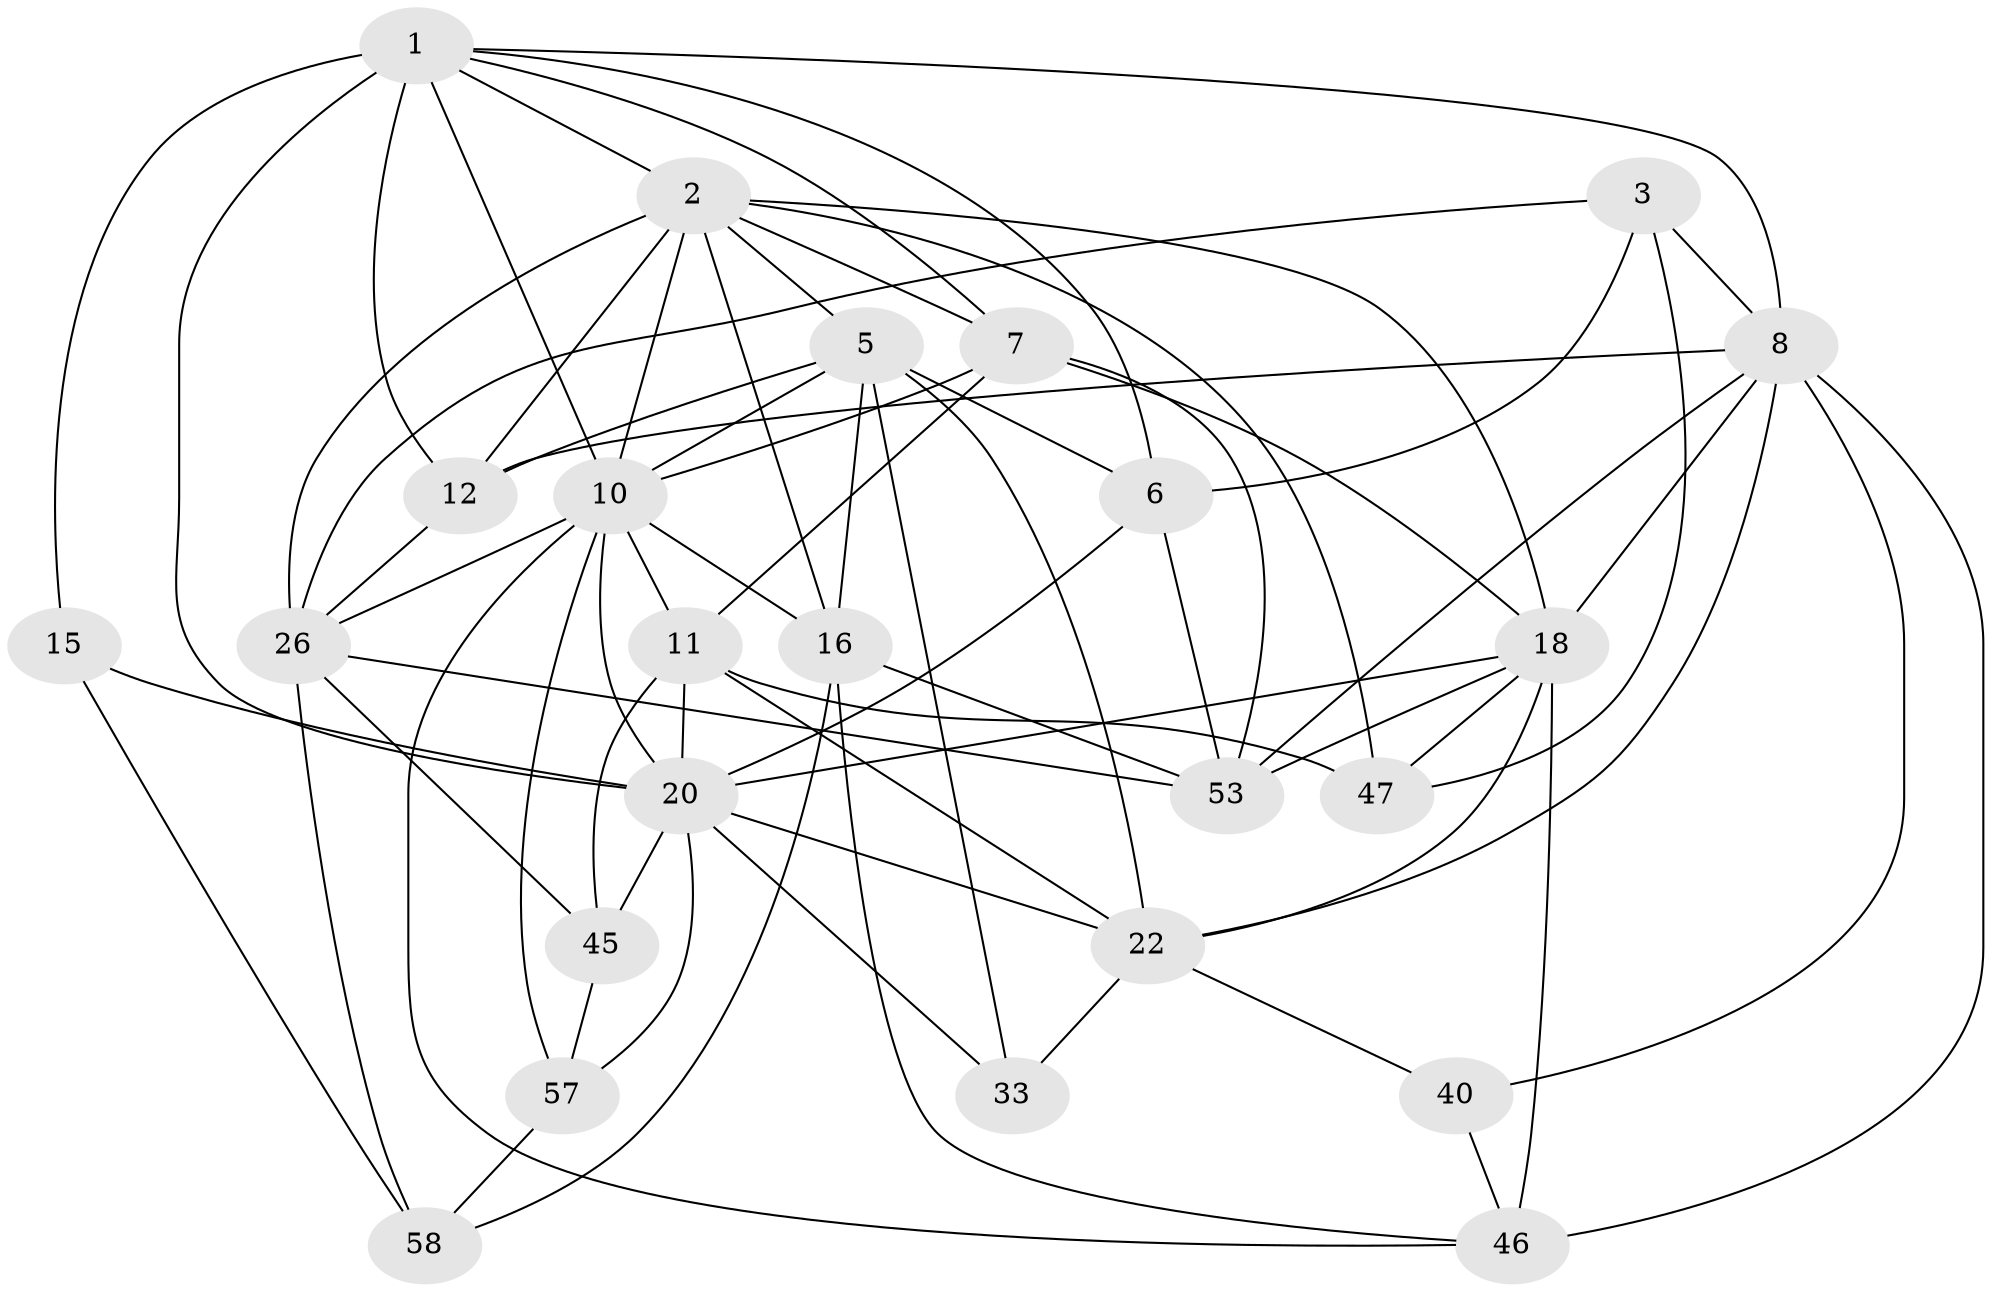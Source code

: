 // original degree distribution, {4: 1.0}
// Generated by graph-tools (version 1.1) at 2025/20/03/04/25 18:20:28]
// undirected, 24 vertices, 71 edges
graph export_dot {
graph [start="1"]
  node [color=gray90,style=filled];
  1 [super="+36"];
  2 [super="+4+14"];
  3;
  5 [super="+31+30"];
  6 [super="+9"];
  7 [super="+19"];
  8 [super="+17+13+25"];
  10 [super="+27"];
  11 [super="+34"];
  12 [super="+39"];
  15;
  16 [super="+37+29"];
  18 [super="+23+50"];
  20 [super="+32+51+21+42"];
  22 [super="+35+44"];
  26 [super="+49"];
  33;
  40;
  45;
  46 [super="+48"];
  47;
  53 [super="+59"];
  57;
  58;
  1 -- 7;
  1 -- 20 [weight=2];
  1 -- 2;
  1 -- 6;
  1 -- 12;
  1 -- 15;
  1 -- 8;
  1 -- 10 [weight=2];
  2 -- 5;
  2 -- 16 [weight=2];
  2 -- 7;
  2 -- 10;
  2 -- 12 [weight=2];
  2 -- 26 [weight=2];
  2 -- 47;
  2 -- 18;
  3 -- 26;
  3 -- 47;
  3 -- 8;
  3 -- 6;
  5 -- 12;
  5 -- 22 [weight=2];
  5 -- 33;
  5 -- 6;
  5 -- 10;
  5 -- 16;
  6 -- 20 [weight=2];
  6 -- 53;
  7 -- 10;
  7 -- 18;
  7 -- 11;
  7 -- 53;
  8 -- 46;
  8 -- 40 [weight=2];
  8 -- 12;
  8 -- 18 [weight=2];
  8 -- 53;
  8 -- 22;
  10 -- 16 [weight=2];
  10 -- 11;
  10 -- 46;
  10 -- 57;
  10 -- 26;
  10 -- 20;
  11 -- 47;
  11 -- 45;
  11 -- 22;
  11 -- 20;
  12 -- 26;
  15 -- 58;
  15 -- 20 [weight=2];
  16 -- 58;
  16 -- 53;
  16 -- 46;
  18 -- 46 [weight=2];
  18 -- 47;
  18 -- 53;
  18 -- 22;
  18 -- 20;
  20 -- 33 [weight=2];
  20 -- 22;
  20 -- 57;
  20 -- 45;
  22 -- 40;
  22 -- 33;
  26 -- 58;
  26 -- 53;
  26 -- 45;
  40 -- 46;
  45 -- 57;
  57 -- 58;
}
